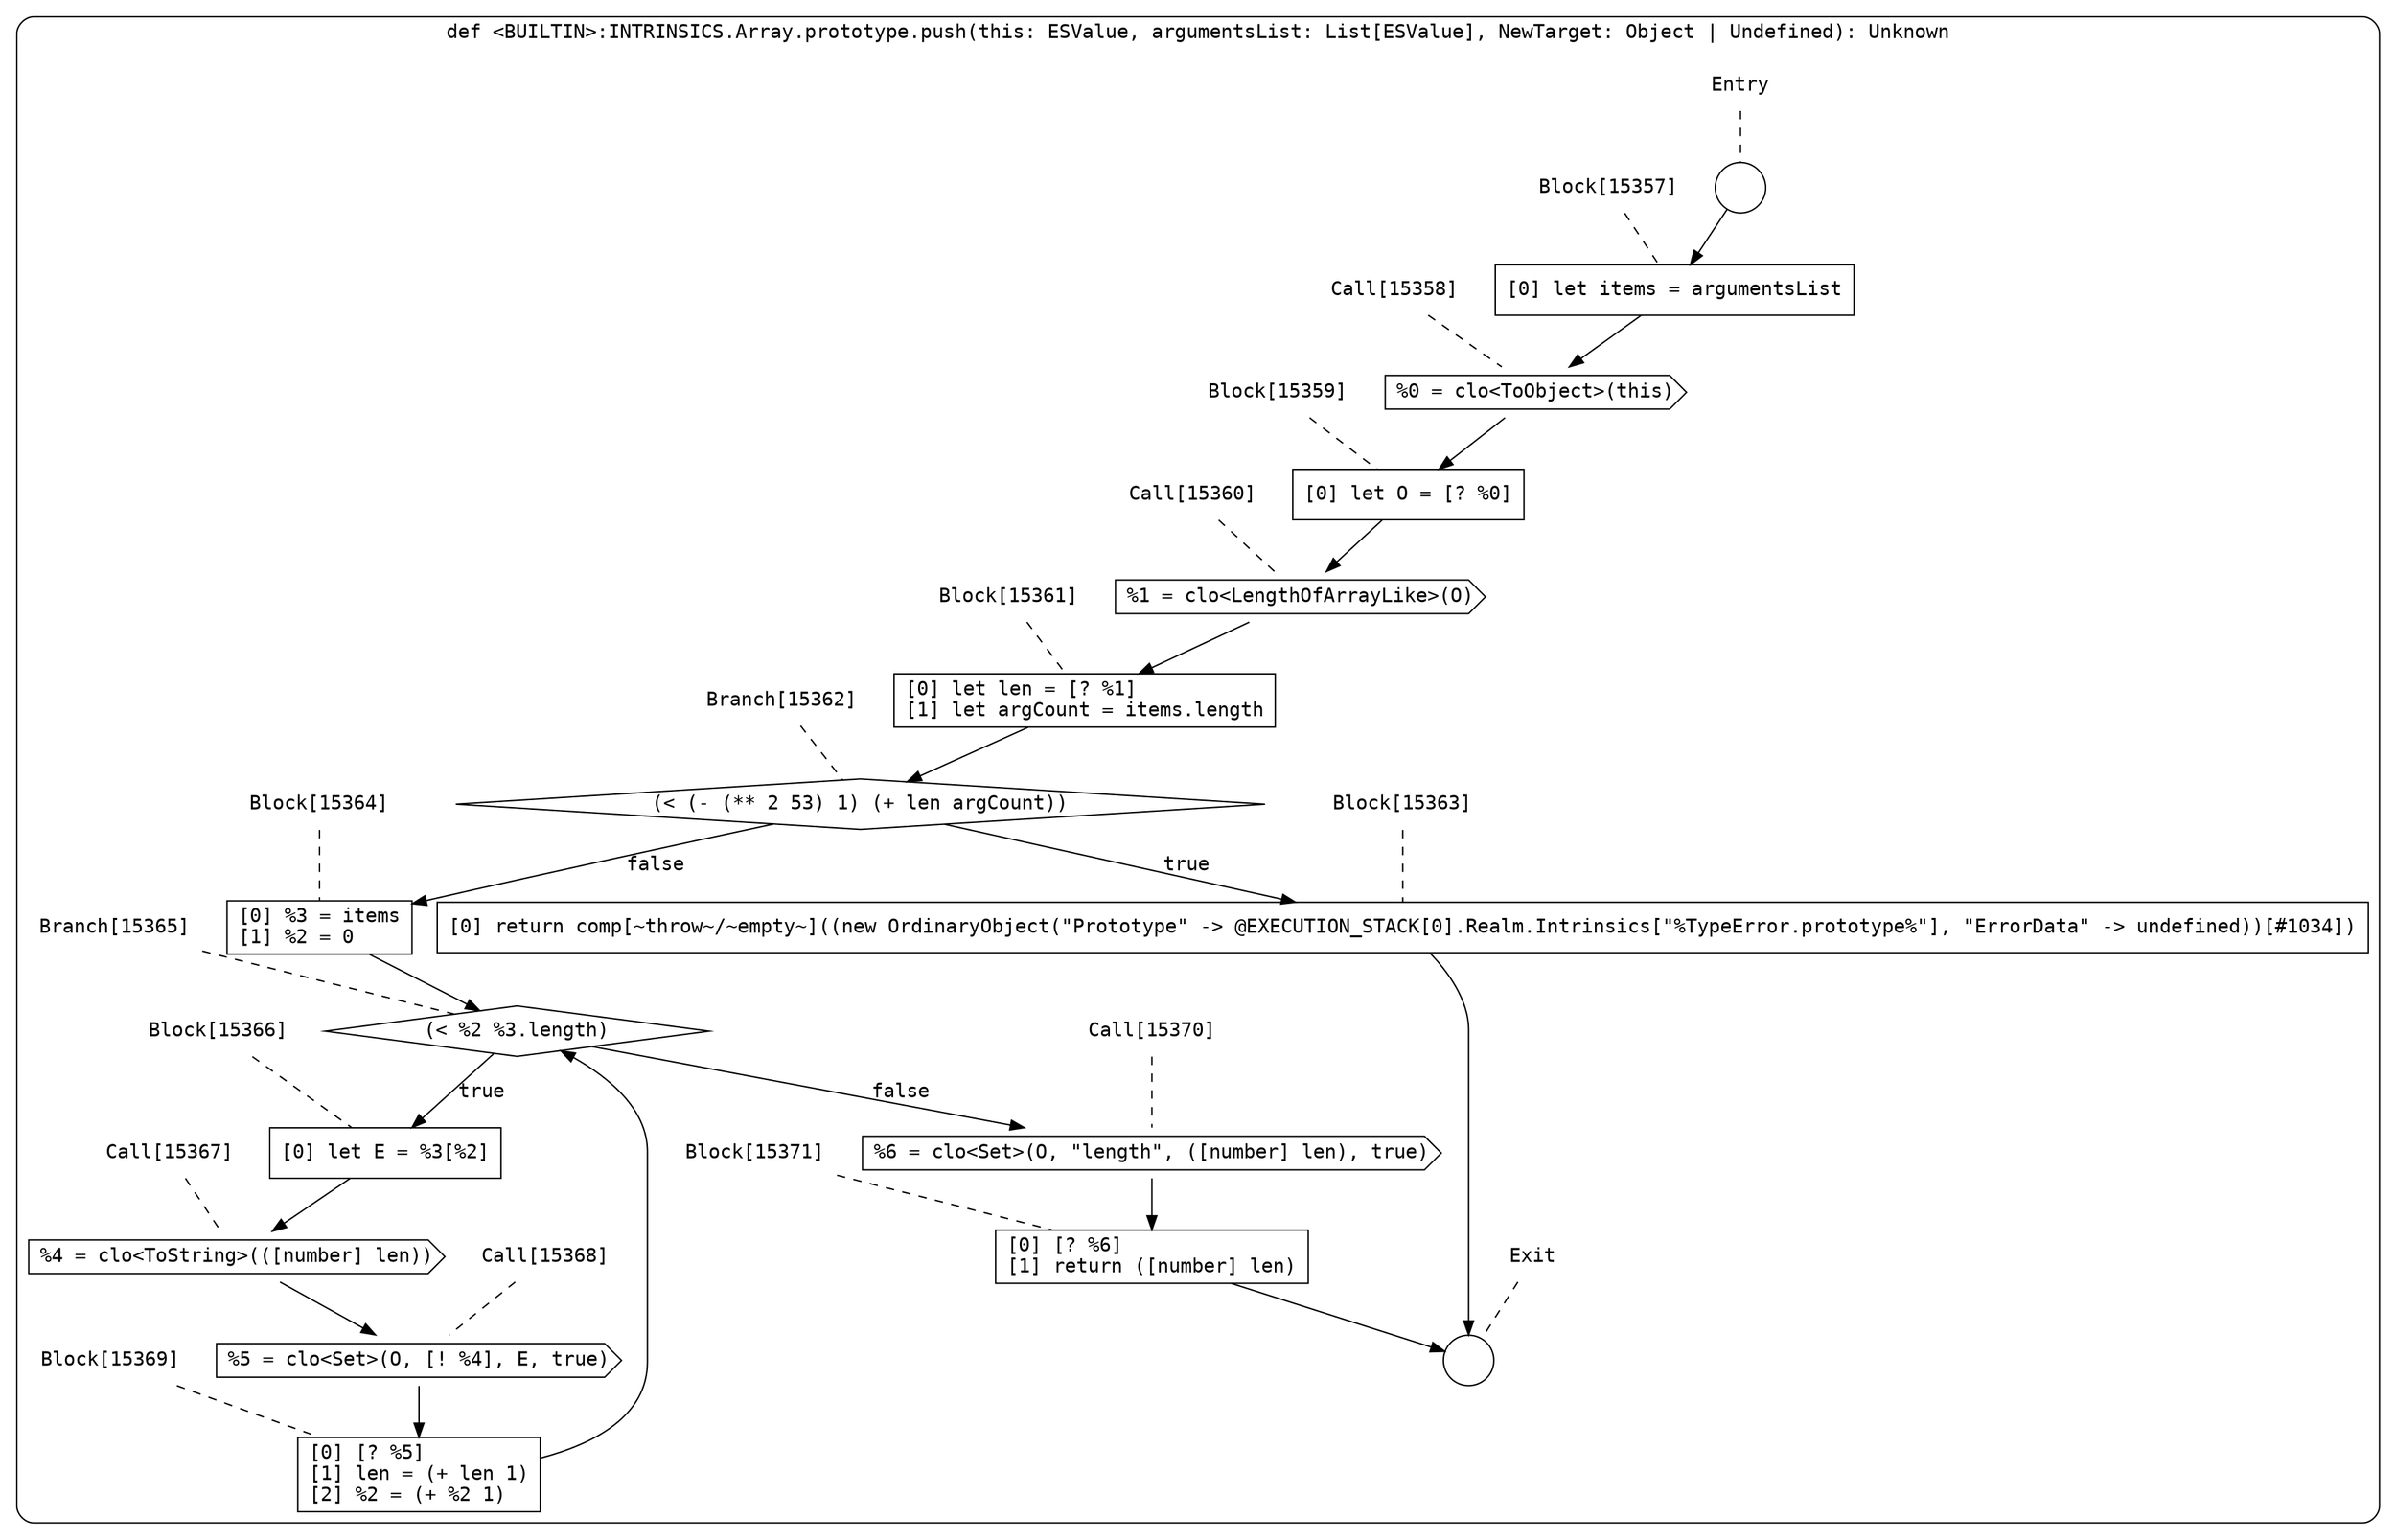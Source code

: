 digraph {
  graph [fontname = "Consolas"]
  node [fontname = "Consolas"]
  edge [fontname = "Consolas"]
  subgraph cluster2365 {
    label = "def <BUILTIN>:INTRINSICS.Array.prototype.push(this: ESValue, argumentsList: List[ESValue], NewTarget: Object | Undefined): Unknown"
    style = rounded
    cluster2365_entry_name [shape=none, label=<<font color="black">Entry</font>>]
    cluster2365_entry_name -> cluster2365_entry [arrowhead=none, color="black", style=dashed]
    cluster2365_entry [shape=circle label=" " color="black" fillcolor="white" style=filled]
    cluster2365_entry -> node15357 [color="black"]
    cluster2365_exit_name [shape=none, label=<<font color="black">Exit</font>>]
    cluster2365_exit_name -> cluster2365_exit [arrowhead=none, color="black", style=dashed]
    cluster2365_exit [shape=circle label=" " color="black" fillcolor="white" style=filled]
    node15357_name [shape=none, label=<<font color="black">Block[15357]</font>>]
    node15357_name -> node15357 [arrowhead=none, color="black", style=dashed]
    node15357 [shape=box, label=<<font color="black">[0] let items = argumentsList<BR ALIGN="LEFT"/></font>> color="black" fillcolor="white", style=filled]
    node15357 -> node15358 [color="black"]
    node15358_name [shape=none, label=<<font color="black">Call[15358]</font>>]
    node15358_name -> node15358 [arrowhead=none, color="black", style=dashed]
    node15358 [shape=cds, label=<<font color="black">%0 = clo&lt;ToObject&gt;(this)</font>> color="black" fillcolor="white", style=filled]
    node15358 -> node15359 [color="black"]
    node15359_name [shape=none, label=<<font color="black">Block[15359]</font>>]
    node15359_name -> node15359 [arrowhead=none, color="black", style=dashed]
    node15359 [shape=box, label=<<font color="black">[0] let O = [? %0]<BR ALIGN="LEFT"/></font>> color="black" fillcolor="white", style=filled]
    node15359 -> node15360 [color="black"]
    node15360_name [shape=none, label=<<font color="black">Call[15360]</font>>]
    node15360_name -> node15360 [arrowhead=none, color="black", style=dashed]
    node15360 [shape=cds, label=<<font color="black">%1 = clo&lt;LengthOfArrayLike&gt;(O)</font>> color="black" fillcolor="white", style=filled]
    node15360 -> node15361 [color="black"]
    node15361_name [shape=none, label=<<font color="black">Block[15361]</font>>]
    node15361_name -> node15361 [arrowhead=none, color="black", style=dashed]
    node15361 [shape=box, label=<<font color="black">[0] let len = [? %1]<BR ALIGN="LEFT"/>[1] let argCount = items.length<BR ALIGN="LEFT"/></font>> color="black" fillcolor="white", style=filled]
    node15361 -> node15362 [color="black"]
    node15362_name [shape=none, label=<<font color="black">Branch[15362]</font>>]
    node15362_name -> node15362 [arrowhead=none, color="black", style=dashed]
    node15362 [shape=diamond, label=<<font color="black">(&lt; (- (** 2 53) 1) (+ len argCount))</font>> color="black" fillcolor="white", style=filled]
    node15362 -> node15363 [label=<<font color="black">true</font>> color="black"]
    node15362 -> node15364 [label=<<font color="black">false</font>> color="black"]
    node15363_name [shape=none, label=<<font color="black">Block[15363]</font>>]
    node15363_name -> node15363 [arrowhead=none, color="black", style=dashed]
    node15363 [shape=box, label=<<font color="black">[0] return comp[~throw~/~empty~]((new OrdinaryObject(&quot;Prototype&quot; -&gt; @EXECUTION_STACK[0].Realm.Intrinsics[&quot;%TypeError.prototype%&quot;], &quot;ErrorData&quot; -&gt; undefined))[#1034])<BR ALIGN="LEFT"/></font>> color="black" fillcolor="white", style=filled]
    node15363 -> cluster2365_exit [color="black"]
    node15364_name [shape=none, label=<<font color="black">Block[15364]</font>>]
    node15364_name -> node15364 [arrowhead=none, color="black", style=dashed]
    node15364 [shape=box, label=<<font color="black">[0] %3 = items<BR ALIGN="LEFT"/>[1] %2 = 0<BR ALIGN="LEFT"/></font>> color="black" fillcolor="white", style=filled]
    node15364 -> node15365 [color="black"]
    node15365_name [shape=none, label=<<font color="black">Branch[15365]</font>>]
    node15365_name -> node15365 [arrowhead=none, color="black", style=dashed]
    node15365 [shape=diamond, label=<<font color="black">(&lt; %2 %3.length)</font>> color="black" fillcolor="white", style=filled]
    node15365 -> node15366 [label=<<font color="black">true</font>> color="black"]
    node15365 -> node15370 [label=<<font color="black">false</font>> color="black"]
    node15366_name [shape=none, label=<<font color="black">Block[15366]</font>>]
    node15366_name -> node15366 [arrowhead=none, color="black", style=dashed]
    node15366 [shape=box, label=<<font color="black">[0] let E = %3[%2]<BR ALIGN="LEFT"/></font>> color="black" fillcolor="white", style=filled]
    node15366 -> node15367 [color="black"]
    node15370_name [shape=none, label=<<font color="black">Call[15370]</font>>]
    node15370_name -> node15370 [arrowhead=none, color="black", style=dashed]
    node15370 [shape=cds, label=<<font color="black">%6 = clo&lt;Set&gt;(O, &quot;length&quot;, ([number] len), true)</font>> color="black" fillcolor="white", style=filled]
    node15370 -> node15371 [color="black"]
    node15367_name [shape=none, label=<<font color="black">Call[15367]</font>>]
    node15367_name -> node15367 [arrowhead=none, color="black", style=dashed]
    node15367 [shape=cds, label=<<font color="black">%4 = clo&lt;ToString&gt;(([number] len))</font>> color="black" fillcolor="white", style=filled]
    node15367 -> node15368 [color="black"]
    node15371_name [shape=none, label=<<font color="black">Block[15371]</font>>]
    node15371_name -> node15371 [arrowhead=none, color="black", style=dashed]
    node15371 [shape=box, label=<<font color="black">[0] [? %6]<BR ALIGN="LEFT"/>[1] return ([number] len)<BR ALIGN="LEFT"/></font>> color="black" fillcolor="white", style=filled]
    node15371 -> cluster2365_exit [color="black"]
    node15368_name [shape=none, label=<<font color="black">Call[15368]</font>>]
    node15368_name -> node15368 [arrowhead=none, color="black", style=dashed]
    node15368 [shape=cds, label=<<font color="black">%5 = clo&lt;Set&gt;(O, [! %4], E, true)</font>> color="black" fillcolor="white", style=filled]
    node15368 -> node15369 [color="black"]
    node15369_name [shape=none, label=<<font color="black">Block[15369]</font>>]
    node15369_name -> node15369 [arrowhead=none, color="black", style=dashed]
    node15369 [shape=box, label=<<font color="black">[0] [? %5]<BR ALIGN="LEFT"/>[1] len = (+ len 1)<BR ALIGN="LEFT"/>[2] %2 = (+ %2 1)<BR ALIGN="LEFT"/></font>> color="black" fillcolor="white", style=filled]
    node15369 -> node15365 [color="black"]
  }
}